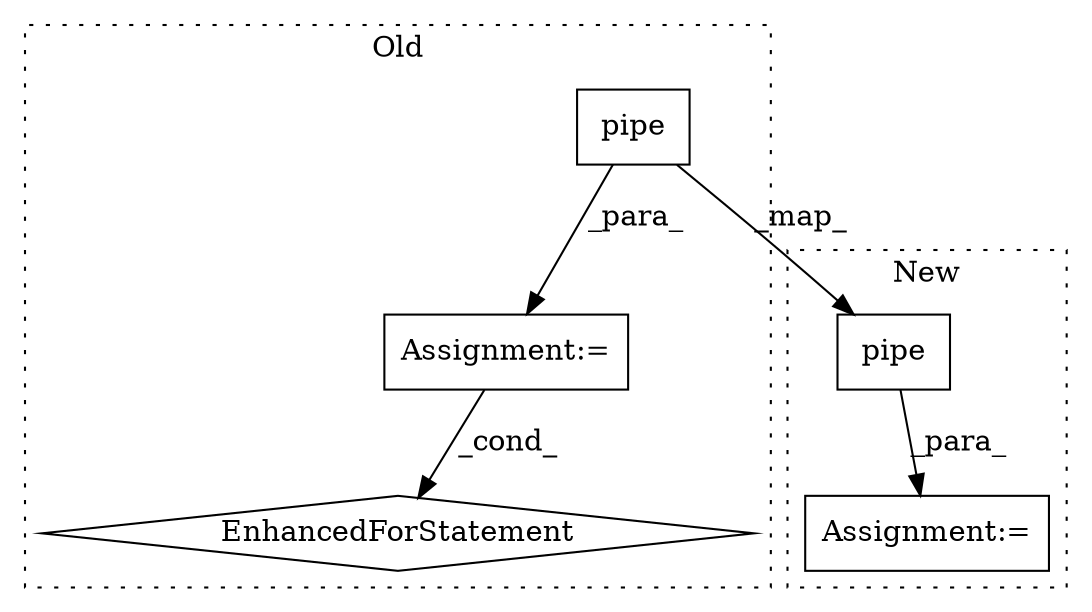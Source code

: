 digraph G {
subgraph cluster0 {
1 [label="pipe" a="32" s="1716,1733" l="5,1" shape="box"];
4 [label="Assignment:=" a="7" s="1639,1734" l="53,2" shape="box"];
5 [label="EnhancedForStatement" a="70" s="1639,1734" l="53,2" shape="diamond"];
label = "Old";
style="dotted";
}
subgraph cluster1 {
2 [label="pipe" a="32" s="1815,1829" l="5,1" shape="box"];
3 [label="Assignment:=" a="7" s="1782" l="1" shape="box"];
label = "New";
style="dotted";
}
1 -> 4 [label="_para_"];
1 -> 2 [label="_map_"];
2 -> 3 [label="_para_"];
4 -> 5 [label="_cond_"];
}